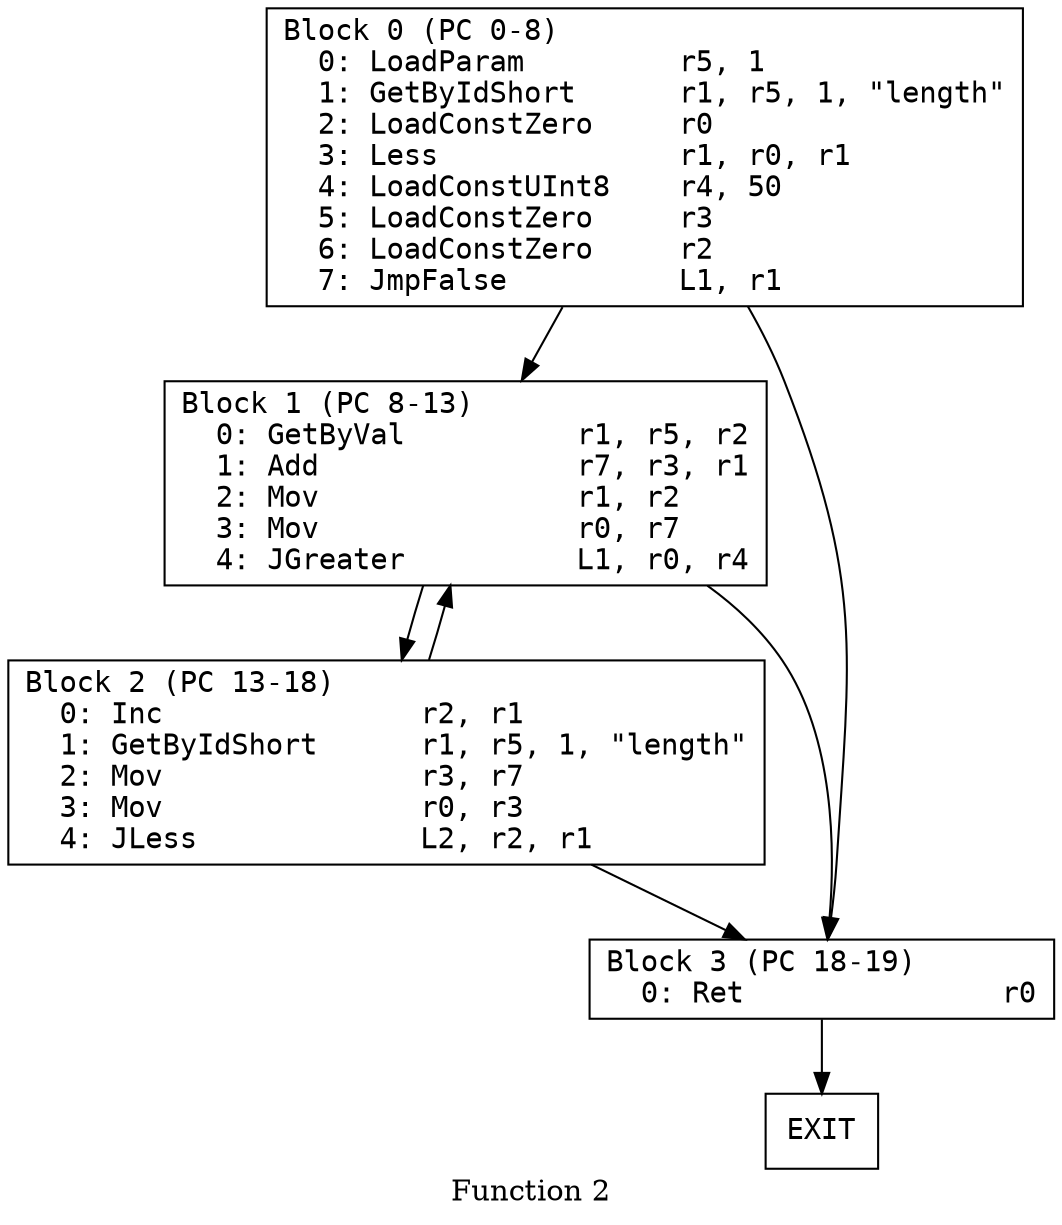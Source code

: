 // Function 2 from flow_control
// Generated from data/flow_control.dot

digraph {
  rankdir=TB;
  node [shape=box, fontname="monospace"];

  label = "Function 2";
  style = filled;
  color = lightgrey;

  f2_n0 [ label = "Block 0 (PC 0-8)\l  0: LoadParam         r5, 1\l  1: GetByIdShort      r1, r5, 1, \"length\"\l  2: LoadConstZero     r0\l  3: Less              r1, r0, r1\l  4: LoadConstUInt8    r4, 50\l  5: LoadConstZero     r3\l  6: LoadConstZero     r2\l  7: JmpFalse          L1, r1\l" ]
  f2_n1 [ label = "Block 1 (PC 8-13)\l  0: GetByVal          r1, r5, r2\l  1: Add               r7, r3, r1\l  2: Mov               r1, r2\l  3: Mov               r0, r7\l  4: JGreater          L1, r0, r4\l" ]
  f2_n2 [ label = "Block 2 (PC 13-18)\l  0: Inc               r2, r1\l  1: GetByIdShort      r1, r5, 1, \"length\"\l  2: Mov               r3, r7\l  3: Mov               r0, r3\l  4: JLess             L2, r2, r1\l" ]
  f2_n3 [ label = "Block 3 (PC 18-19)\l  0: Ret               r0\l" ]
  f2_n4 [ label = "EXIT" ]

  f2_n0 -> f2_n3
  f2_n0 -> f2_n1
  f2_n1 -> f2_n3
  f2_n1 -> f2_n2
  f2_n2 -> f2_n1
  f2_n2 -> f2_n3
  f2_n3 -> f2_n4
}
